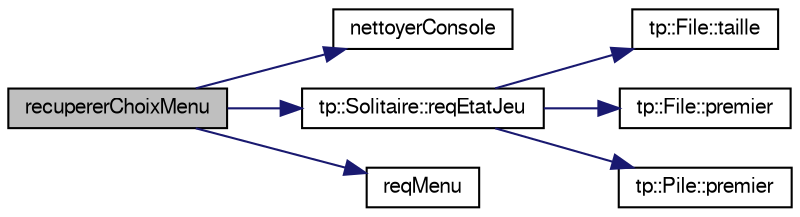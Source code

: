 digraph G
{
  edge [fontname="FreeSans",fontsize="10",labelfontname="FreeSans",labelfontsize="10"];
  node [fontname="FreeSans",fontsize="10",shape=record];
  rankdir="LR";
  Node1 [label="recupererChoixMenu",height=0.2,width=0.4,color="black", fillcolor="grey75", style="filled" fontcolor="black"];
  Node1 -> Node2 [color="midnightblue",fontsize="10",style="solid",fontname="FreeSans"];
  Node2 [label="nettoyerConsole",height=0.2,width=0.4,color="black", fillcolor="white", style="filled",URL="$jeu_solitaire_8cpp.html#aae4b44a7a10dc235178e83b611cf3810",tooltip="Nettoye la console."];
  Node1 -> Node3 [color="midnightblue",fontsize="10",style="solid",fontname="FreeSans"];
  Node3 [label="tp::Solitaire::reqEtatJeu",height=0.2,width=0.4,color="black", fillcolor="white", style="filled",URL="$classtp_1_1_solitaire.html#ae87fb5eaba1a2d45b9d3ff2eec99ce31",tooltip="retourne l&#39;Ã©tat du jeu"];
  Node3 -> Node4 [color="midnightblue",fontsize="10",style="solid",fontname="FreeSans"];
  Node4 [label="tp::File::taille",height=0.2,width=0.4,color="black", fillcolor="white", style="filled",URL="$classtp_1_1_file.html#af248b9b110b4efeddcead5a3bec95919",tooltip="Demander la taille de la File."];
  Node3 -> Node5 [color="midnightblue",fontsize="10",style="solid",fontname="FreeSans"];
  Node5 [label="tp::File::premier",height=0.2,width=0.4,color="black", fillcolor="white", style="filled",URL="$classtp_1_1_file.html#a0a6e57c29029991d1c05c6cc5d67125c",tooltip="Retourner l&#39;Ã©lÃ©ment au dÃ©but de la file."];
  Node3 -> Node6 [color="midnightblue",fontsize="10",style="solid",fontname="FreeSans"];
  Node6 [label="tp::Pile::premier",height=0.2,width=0.4,color="black", fillcolor="white", style="filled",URL="$classtp_1_1_pile.html#a5e3af522de852d10ca20fa48196afbb9",tooltip="Retourner l&#39;Ã©lÃ©ment au dÃ©but de la Pile."];
  Node1 -> Node7 [color="midnightblue",fontsize="10",style="solid",fontname="FreeSans"];
  Node7 [label="reqMenu",height=0.2,width=0.4,color="black", fillcolor="white", style="filled",URL="$jeu_solitaire_8cpp.html#a6084daa6868e78066770c15de1127635",tooltip="Recupere le prompt du menu."];
}
